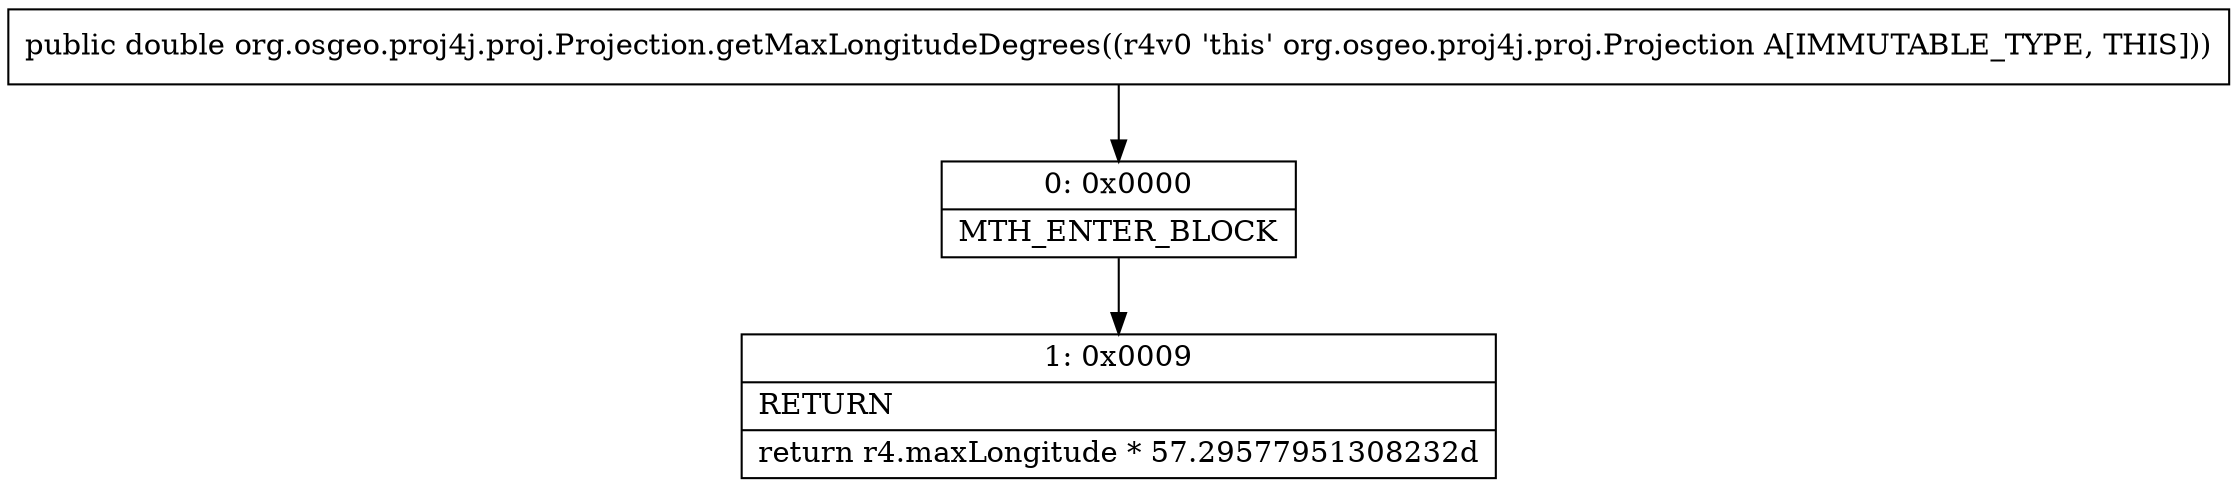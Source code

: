digraph "CFG fororg.osgeo.proj4j.proj.Projection.getMaxLongitudeDegrees()D" {
Node_0 [shape=record,label="{0\:\ 0x0000|MTH_ENTER_BLOCK\l}"];
Node_1 [shape=record,label="{1\:\ 0x0009|RETURN\l|return r4.maxLongitude * 57.29577951308232d\l}"];
MethodNode[shape=record,label="{public double org.osgeo.proj4j.proj.Projection.getMaxLongitudeDegrees((r4v0 'this' org.osgeo.proj4j.proj.Projection A[IMMUTABLE_TYPE, THIS])) }"];
MethodNode -> Node_0;
Node_0 -> Node_1;
}

